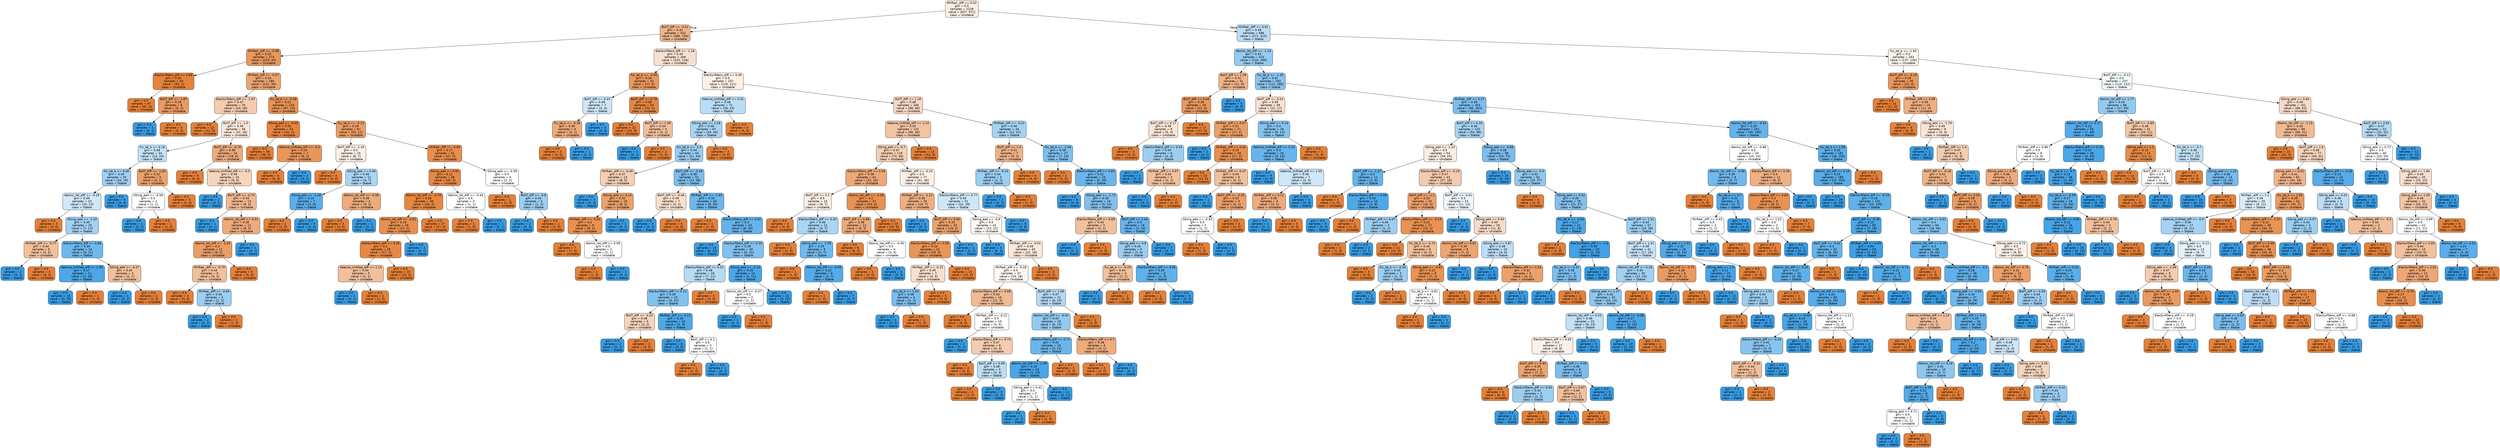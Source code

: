 digraph Tree {
node [shape=box, style="filled, rounded", color="black", fontname=helvetica] ;
edge [fontname=helvetica] ;
0 [label="MirRad._diff <= 0.02\ngini = 0.5\nsamples = 1228\nvalue = [657, 571]\nclass = Unstable", fillcolor="#e5813921"] ;
1 [label="BoilT_diff <= -0.51\ngini = 0.41\nsamples = 542\nvalue = [386, 156]\nclass = Unstable", fillcolor="#e5813998"] ;
0 -> 1 [labeldistance=2.5, labelangle=45, headlabel="True"] ;
2 [label="MirRad._diff <= -0.88\ngini = 0.25\nsamples = 273\nvalue = [233, 40]\nclass = Unstable", fillcolor="#e58139d3"] ;
1 -> 2 ;
3 [label="ElecSurfDens_diff <= 0.89\ngini = 0.02\nsamples = 93\nvalue = [92, 1]\nclass = Unstable", fillcolor="#e58139fc"] ;
2 -> 3 ;
4 [label="gini = 0.0\nsamples = 87\nvalue = [87, 0]\nclass = Unstable", fillcolor="#e58139ff"] ;
3 -> 4 ;
5 [label="BoilT_diff <= -1.87\ngini = 0.28\nsamples = 6\nvalue = [5, 1]\nclass = Unstable", fillcolor="#e58139cc"] ;
3 -> 5 ;
6 [label="gini = 0.0\nsamples = 1\nvalue = [0, 1]\nclass = Stable", fillcolor="#399de5ff"] ;
5 -> 6 ;
7 [label="gini = 0.0\nsamples = 5\nvalue = [5, 0]\nclass = Unstable", fillcolor="#e58139ff"] ;
5 -> 7 ;
8 [label="MirRad._diff <= -0.57\ngini = 0.34\nsamples = 180\nvalue = [141, 39]\nclass = Unstable", fillcolor="#e58139b8"] ;
2 -> 8 ;
9 [label="ElecSurfDens_diff <= -1.97\ngini = 0.47\nsamples = 70\nvalue = [44, 26]\nclass = Unstable", fillcolor="#e5813968"] ;
8 -> 9 ;
10 [label="gini = 0.0\nsamples = 12\nvalue = [12, 0]\nclass = Unstable", fillcolor="#e58139ff"] ;
9 -> 10 ;
11 [label="BoilT_diff <= -1.0\ngini = 0.49\nsamples = 58\nvalue = [32, 26]\nclass = Unstable", fillcolor="#e5813930"] ;
9 -> 11 ;
12 [label="fcc_lat_b <= 0.18\ngini = 0.48\nsamples = 34\nvalue = [14, 20]\nclass = Stable", fillcolor="#399de54d"] ;
11 -> 12 ;
13 [label="fcc_lat_b <= 0.06\ngini = 0.45\nsamples = 29\nvalue = [10, 19]\nclass = Stable", fillcolor="#399de579"] ;
12 -> 13 ;
14 [label="Atomic_Vol_diff <= -0.18\ngini = 0.49\nsamples = 23\nvalue = [10, 13]\nclass = Stable", fillcolor="#399de53b"] ;
13 -> 14 ;
15 [label="gini = 0.0\nsamples = 3\nvalue = [3, 0]\nclass = Unstable", fillcolor="#e58139ff"] ;
14 -> 15 ;
16 [label="GSnrg_add <= -1.33\ngini = 0.45\nsamples = 20\nvalue = [7, 13]\nclass = Stable", fillcolor="#399de576"] ;
14 -> 16 ;
17 [label="MirRad._diff <= -0.77\ngini = 0.44\nsamples = 6\nvalue = [4, 2]\nclass = Unstable", fillcolor="#e581397f"] ;
16 -> 17 ;
18 [label="gini = 0.0\nsamples = 2\nvalue = [0, 2]\nclass = Stable", fillcolor="#399de5ff"] ;
17 -> 18 ;
19 [label="gini = 0.0\nsamples = 4\nvalue = [4, 0]\nclass = Unstable", fillcolor="#e58139ff"] ;
17 -> 19 ;
20 [label="ElecSurfDens_diff <= 0.66\ngini = 0.34\nsamples = 14\nvalue = [3, 11]\nclass = Stable", fillcolor="#399de5b9"] ;
16 -> 20 ;
21 [label="Valence_Unfilled_diff <= 1.95\ngini = 0.17\nsamples = 11\nvalue = [1, 10]\nclass = Stable", fillcolor="#399de5e6"] ;
20 -> 21 ;
22 [label="gini = 0.0\nsamples = 10\nvalue = [0, 10]\nclass = Stable", fillcolor="#399de5ff"] ;
21 -> 22 ;
23 [label="gini = 0.0\nsamples = 1\nvalue = [1, 0]\nclass = Unstable", fillcolor="#e58139ff"] ;
21 -> 23 ;
24 [label="GSnrg_add <= -0.17\ngini = 0.44\nsamples = 3\nvalue = [2, 1]\nclass = Unstable", fillcolor="#e581397f"] ;
20 -> 24 ;
25 [label="gini = 0.0\nsamples = 1\nvalue = [0, 1]\nclass = Stable", fillcolor="#399de5ff"] ;
24 -> 25 ;
26 [label="gini = 0.0\nsamples = 2\nvalue = [2, 0]\nclass = Unstable", fillcolor="#e58139ff"] ;
24 -> 26 ;
27 [label="gini = 0.0\nsamples = 6\nvalue = [0, 6]\nclass = Stable", fillcolor="#399de5ff"] ;
13 -> 27 ;
28 [label="BoilT_diff <= -1.63\ngini = 0.32\nsamples = 5\nvalue = [4, 1]\nclass = Unstable", fillcolor="#e58139bf"] ;
12 -> 28 ;
29 [label="GSnrg_add <= -0.56\ngini = 0.5\nsamples = 2\nvalue = [1, 1]\nclass = Unstable", fillcolor="#e5813900"] ;
28 -> 29 ;
30 [label="gini = 0.0\nsamples = 1\nvalue = [0, 1]\nclass = Stable", fillcolor="#399de5ff"] ;
29 -> 30 ;
31 [label="gini = 0.0\nsamples = 1\nvalue = [1, 0]\nclass = Unstable", fillcolor="#e58139ff"] ;
29 -> 31 ;
32 [label="gini = 0.0\nsamples = 3\nvalue = [3, 0]\nclass = Unstable", fillcolor="#e58139ff"] ;
28 -> 32 ;
33 [label="BoilT_diff <= -0.76\ngini = 0.38\nsamples = 24\nvalue = [18, 6]\nclass = Unstable", fillcolor="#e58139aa"] ;
11 -> 33 ;
34 [label="gini = 0.0\nsamples = 9\nvalue = [9, 0]\nclass = Unstable", fillcolor="#e58139ff"] ;
33 -> 34 ;
35 [label="Valence_Unfilled_diff <= -0.5\ngini = 0.48\nsamples = 15\nvalue = [9, 6]\nclass = Unstable", fillcolor="#e5813955"] ;
33 -> 35 ;
36 [label="gini = 0.0\nsamples = 2\nvalue = [0, 2]\nclass = Stable", fillcolor="#399de5ff"] ;
35 -> 36 ;
37 [label="BoilT_diff <= -0.75\ngini = 0.43\nsamples = 13\nvalue = [9, 4]\nclass = Unstable", fillcolor="#e581398e"] ;
35 -> 37 ;
38 [label="gini = 0.0\nsamples = 1\nvalue = [0, 1]\nclass = Stable", fillcolor="#399de5ff"] ;
37 -> 38 ;
39 [label="Atomic_Vol_diff <= 0.51\ngini = 0.38\nsamples = 12\nvalue = [9, 3]\nclass = Unstable", fillcolor="#e58139aa"] ;
37 -> 39 ;
40 [label="Atomic_Vol_diff <= -0.26\ngini = 0.3\nsamples = 11\nvalue = [9, 2]\nclass = Unstable", fillcolor="#e58139c6"] ;
39 -> 40 ;
41 [label="MirRad._diff <= -0.79\ngini = 0.44\nsamples = 6\nvalue = [4, 2]\nclass = Unstable", fillcolor="#e581397f"] ;
40 -> 41 ;
42 [label="gini = 0.0\nsamples = 3\nvalue = [3, 0]\nclass = Unstable", fillcolor="#e58139ff"] ;
41 -> 42 ;
43 [label="MirRad._diff <= -0.64\ngini = 0.44\nsamples = 3\nvalue = [1, 2]\nclass = Stable", fillcolor="#399de57f"] ;
41 -> 43 ;
44 [label="gini = 0.0\nsamples = 2\nvalue = [0, 2]\nclass = Stable", fillcolor="#399de5ff"] ;
43 -> 44 ;
45 [label="gini = 0.0\nsamples = 1\nvalue = [1, 0]\nclass = Unstable", fillcolor="#e58139ff"] ;
43 -> 45 ;
46 [label="gini = 0.0\nsamples = 5\nvalue = [5, 0]\nclass = Unstable", fillcolor="#e58139ff"] ;
40 -> 46 ;
47 [label="gini = 0.0\nsamples = 1\nvalue = [0, 1]\nclass = Stable", fillcolor="#399de5ff"] ;
39 -> 47 ;
48 [label="fcc_lat_b <= -0.38\ngini = 0.21\nsamples = 110\nvalue = [97, 13]\nclass = Unstable", fillcolor="#e58139dd"] ;
8 -> 48 ;
49 [label="GSnrg_add <= -0.03\ngini = 0.05\nsamples = 43\nvalue = [42, 1]\nclass = Unstable", fillcolor="#e58139f9"] ;
48 -> 49 ;
50 [label="gini = 0.0\nsamples = 36\nvalue = [36, 0]\nclass = Unstable", fillcolor="#e58139ff"] ;
49 -> 50 ;
51 [label="Valence_Unfilled_diff <= -0.5\ngini = 0.24\nsamples = 7\nvalue = [6, 1]\nclass = Unstable", fillcolor="#e58139d4"] ;
49 -> 51 ;
52 [label="gini = 0.0\nsamples = 6\nvalue = [6, 0]\nclass = Unstable", fillcolor="#e58139ff"] ;
51 -> 52 ;
53 [label="gini = 0.0\nsamples = 1\nvalue = [0, 1]\nclass = Stable", fillcolor="#399de5ff"] ;
51 -> 53 ;
54 [label="fcc_lat_b <= -0.15\ngini = 0.29\nsamples = 67\nvalue = [55, 12]\nclass = Unstable", fillcolor="#e58139c7"] ;
48 -> 54 ;
55 [label="BoilT_diff <= -1.43\ngini = 0.5\nsamples = 15\nvalue = [8, 7]\nclass = Unstable", fillcolor="#e5813920"] ;
54 -> 55 ;
56 [label="gini = 0.0\nsamples = 4\nvalue = [4, 0]\nclass = Unstable", fillcolor="#e58139ff"] ;
55 -> 56 ;
57 [label="GSnrg_add <= 0.36\ngini = 0.46\nsamples = 11\nvalue = [4, 7]\nclass = Stable", fillcolor="#399de56d"] ;
55 -> 57 ;
58 [label="GSnrg_add <= -2.28\ngini = 0.24\nsamples = 7\nvalue = [1, 6]\nclass = Stable", fillcolor="#399de5d4"] ;
57 -> 58 ;
59 [label="gini = 0.0\nsamples = 1\nvalue = [1, 0]\nclass = Unstable", fillcolor="#e58139ff"] ;
58 -> 59 ;
60 [label="gini = 0.0\nsamples = 6\nvalue = [0, 6]\nclass = Stable", fillcolor="#399de5ff"] ;
58 -> 60 ;
61 [label="Atomic_Vol_diff <= -0.06\ngini = 0.38\nsamples = 4\nvalue = [3, 1]\nclass = Unstable", fillcolor="#e58139aa"] ;
57 -> 61 ;
62 [label="gini = 0.0\nsamples = 3\nvalue = [3, 0]\nclass = Unstable", fillcolor="#e58139ff"] ;
61 -> 62 ;
63 [label="gini = 0.0\nsamples = 1\nvalue = [0, 1]\nclass = Stable", fillcolor="#399de5ff"] ;
61 -> 63 ;
64 [label="MirRad._diff <= -0.04\ngini = 0.17\nsamples = 52\nvalue = [47, 5]\nclass = Unstable", fillcolor="#e58139e4"] ;
54 -> 64 ;
65 [label="GSnrg_add <= 0.92\ngini = 0.12\nsamples = 48\nvalue = [45, 3]\nclass = Unstable", fillcolor="#e58139ee"] ;
64 -> 65 ;
66 [label="Atomic_Vol_diff <= -0.76\ngini = 0.08\nsamples = 46\nvalue = [44, 2]\nclass = Unstable", fillcolor="#e58139f3"] ;
65 -> 66 ;
67 [label="Atomic_Vol_diff <= -0.81\ngini = 0.19\nsamples = 19\nvalue = [17, 2]\nclass = Unstable", fillcolor="#e58139e1"] ;
66 -> 67 ;
68 [label="ElecSurfDens_diff <= 0.28\ngini = 0.1\nsamples = 18\nvalue = [17, 1]\nclass = Unstable", fillcolor="#e58139f0"] ;
67 -> 68 ;
69 [label="Valence_Unfilled_diff <= 1.14\ngini = 0.44\nsamples = 3\nvalue = [2, 1]\nclass = Unstable", fillcolor="#e581397f"] ;
68 -> 69 ;
70 [label="gini = 0.0\nsamples = 1\nvalue = [0, 1]\nclass = Stable", fillcolor="#399de5ff"] ;
69 -> 70 ;
71 [label="gini = 0.0\nsamples = 2\nvalue = [2, 0]\nclass = Unstable", fillcolor="#e58139ff"] ;
69 -> 71 ;
72 [label="gini = 0.0\nsamples = 15\nvalue = [15, 0]\nclass = Unstable", fillcolor="#e58139ff"] ;
68 -> 72 ;
73 [label="gini = 0.0\nsamples = 1\nvalue = [0, 1]\nclass = Stable", fillcolor="#399de5ff"] ;
67 -> 73 ;
74 [label="gini = 0.0\nsamples = 27\nvalue = [27, 0]\nclass = Unstable", fillcolor="#e58139ff"] ;
66 -> 74 ;
75 [label="Atomic_Vol_diff <= -0.44\ngini = 0.5\nsamples = 2\nvalue = [1, 1]\nclass = Unstable", fillcolor="#e5813900"] ;
65 -> 75 ;
76 [label="gini = 0.0\nsamples = 1\nvalue = [1, 0]\nclass = Unstable", fillcolor="#e58139ff"] ;
75 -> 76 ;
77 [label="gini = 0.0\nsamples = 1\nvalue = [0, 1]\nclass = Stable", fillcolor="#399de5ff"] ;
75 -> 77 ;
78 [label="GSnrg_add <= -0.39\ngini = 0.5\nsamples = 4\nvalue = [2, 2]\nclass = Unstable", fillcolor="#e5813900"] ;
64 -> 78 ;
79 [label="gini = 0.0\nsamples = 1\nvalue = [1, 0]\nclass = Unstable", fillcolor="#e58139ff"] ;
78 -> 79 ;
80 [label="BoilT_diff <= -0.8\ngini = 0.44\nsamples = 3\nvalue = [1, 2]\nclass = Stable", fillcolor="#399de57f"] ;
78 -> 80 ;
81 [label="gini = 0.0\nsamples = 2\nvalue = [0, 2]\nclass = Stable", fillcolor="#399de5ff"] ;
80 -> 81 ;
82 [label="gini = 0.0\nsamples = 1\nvalue = [1, 0]\nclass = Unstable", fillcolor="#e58139ff"] ;
80 -> 82 ;
83 [label="ElecSurfDens_diff <= -1.18\ngini = 0.49\nsamples = 269\nvalue = [153, 116]\nclass = Unstable", fillcolor="#e581393e"] ;
1 -> 83 ;
84 [label="fcc_lat_b <= -0.05\ngini = 0.26\nsamples = 32\nvalue = [27, 5]\nclass = Unstable", fillcolor="#e58139d0"] ;
83 -> 84 ;
85 [label="BoilT_diff <= 0.43\ngini = 0.49\nsamples = 7\nvalue = [3, 4]\nclass = Stable", fillcolor="#399de540"] ;
84 -> 85 ;
86 [label="fcc_lat_b <= -0.26\ngini = 0.38\nsamples = 4\nvalue = [3, 1]\nclass = Unstable", fillcolor="#e58139aa"] ;
85 -> 86 ;
87 [label="gini = 0.0\nsamples = 3\nvalue = [3, 0]\nclass = Unstable", fillcolor="#e58139ff"] ;
86 -> 87 ;
88 [label="gini = 0.0\nsamples = 1\nvalue = [0, 1]\nclass = Stable", fillcolor="#399de5ff"] ;
86 -> 88 ;
89 [label="gini = 0.0\nsamples = 3\nvalue = [0, 3]\nclass = Stable", fillcolor="#399de5ff"] ;
85 -> 89 ;
90 [label="BoilT_diff <= 0.79\ngini = 0.08\nsamples = 25\nvalue = [24, 1]\nclass = Unstable", fillcolor="#e58139f4"] ;
84 -> 90 ;
91 [label="gini = 0.0\nsamples = 22\nvalue = [22, 0]\nclass = Unstable", fillcolor="#e58139ff"] ;
90 -> 91 ;
92 [label="BoilT_diff <= 1.09\ngini = 0.44\nsamples = 3\nvalue = [2, 1]\nclass = Unstable", fillcolor="#e581397f"] ;
90 -> 92 ;
93 [label="gini = 0.0\nsamples = 1\nvalue = [0, 1]\nclass = Stable", fillcolor="#399de5ff"] ;
92 -> 93 ;
94 [label="gini = 0.0\nsamples = 2\nvalue = [2, 0]\nclass = Unstable", fillcolor="#e58139ff"] ;
92 -> 94 ;
95 [label="ElecSurfDens_diff <= 0.39\ngini = 0.5\nsamples = 237\nvalue = [126, 111]\nclass = Unstable", fillcolor="#e581391e"] ;
83 -> 95 ;
96 [label="Valence_Unfilled_diff <= 0.32\ngini = 0.48\nsamples = 71\nvalue = [28, 43]\nclass = Stable", fillcolor="#399de559"] ;
95 -> 96 ;
97 [label="GSnrg_add <= 1.28\ngini = 0.46\nsamples = 67\nvalue = [24, 43]\nclass = Stable", fillcolor="#399de571"] ;
96 -> 97 ;
98 [label="fcc_lat_b <= -1.0\ngini = 0.44\nsamples = 64\nvalue = [21, 43]\nclass = Stable", fillcolor="#399de582"] ;
97 -> 98 ;
99 [label="MirRad._diff <= -0.45\ngini = 0.47\nsamples = 13\nvalue = [8, 5]\nclass = Unstable", fillcolor="#e5813960"] ;
98 -> 99 ;
100 [label="gini = 0.0\nsamples = 3\nvalue = [0, 3]\nclass = Stable", fillcolor="#399de5ff"] ;
99 -> 100 ;
101 [label="GSnrg_add <= 0.14\ngini = 0.32\nsamples = 10\nvalue = [8, 2]\nclass = Unstable", fillcolor="#e58139bf"] ;
99 -> 101 ;
102 [label="MirRad._diff <= -0.01\ngini = 0.2\nsamples = 9\nvalue = [8, 1]\nclass = Unstable", fillcolor="#e58139df"] ;
101 -> 102 ;
103 [label="gini = 0.0\nsamples = 7\nvalue = [7, 0]\nclass = Unstable", fillcolor="#e58139ff"] ;
102 -> 103 ;
104 [label="Atomic_Vol_diff <= 0.09\ngini = 0.5\nsamples = 2\nvalue = [1, 1]\nclass = Unstable", fillcolor="#e5813900"] ;
102 -> 104 ;
105 [label="gini = 0.0\nsamples = 1\nvalue = [1, 0]\nclass = Unstable", fillcolor="#e58139ff"] ;
104 -> 105 ;
106 [label="gini = 0.0\nsamples = 1\nvalue = [0, 1]\nclass = Stable", fillcolor="#399de5ff"] ;
104 -> 106 ;
107 [label="gini = 0.0\nsamples = 1\nvalue = [0, 1]\nclass = Stable", fillcolor="#399de5ff"] ;
101 -> 107 ;
108 [label="BoilT_diff <= -0.39\ngini = 0.38\nsamples = 51\nvalue = [13, 38]\nclass = Stable", fillcolor="#399de5a8"] ;
98 -> 108 ;
109 [label="BoilT_diff <= -0.46\ngini = 0.49\nsamples = 7\nvalue = [4, 3]\nclass = Unstable", fillcolor="#e5813940"] ;
108 -> 109 ;
110 [label="gini = 0.0\nsamples = 3\nvalue = [0, 3]\nclass = Stable", fillcolor="#399de5ff"] ;
109 -> 110 ;
111 [label="gini = 0.0\nsamples = 4\nvalue = [4, 0]\nclass = Unstable", fillcolor="#e58139ff"] ;
109 -> 111 ;
112 [label="MirRad._diff <= -1.93\ngini = 0.33\nsamples = 44\nvalue = [9, 35]\nclass = Stable", fillcolor="#399de5bd"] ;
108 -> 112 ;
113 [label="gini = 0.0\nsamples = 1\nvalue = [1, 0]\nclass = Unstable", fillcolor="#e58139ff"] ;
112 -> 113 ;
114 [label="ElecSurfDens_diff <= 0.02\ngini = 0.3\nsamples = 43\nvalue = [8, 35]\nclass = Stable", fillcolor="#399de5c5"] ;
112 -> 114 ;
115 [label="gini = 0.0\nsamples = 13\nvalue = [0, 13]\nclass = Stable", fillcolor="#399de5ff"] ;
114 -> 115 ;
116 [label="ElecSurfDens_diff <= 0.25\ngini = 0.39\nsamples = 30\nvalue = [8, 22]\nclass = Stable", fillcolor="#399de5a2"] ;
114 -> 116 ;
117 [label="ElecSurfDens_diff <= 0.22\ngini = 0.48\nsamples = 18\nvalue = [7, 11]\nclass = Stable", fillcolor="#399de55d"] ;
116 -> 117 ;
118 [label="ElecSurfDens_diff <= 0.12\ngini = 0.39\nsamples = 15\nvalue = [4, 11]\nclass = Stable", fillcolor="#399de5a2"] ;
117 -> 118 ;
119 [label="BoilT_diff <= -0.22\ngini = 0.48\nsamples = 5\nvalue = [3, 2]\nclass = Unstable", fillcolor="#e5813955"] ;
118 -> 119 ;
120 [label="gini = 0.0\nsamples = 2\nvalue = [0, 2]\nclass = Stable", fillcolor="#399de5ff"] ;
119 -> 120 ;
121 [label="gini = 0.0\nsamples = 3\nvalue = [3, 0]\nclass = Unstable", fillcolor="#e58139ff"] ;
119 -> 121 ;
122 [label="MirRad._diff <= -0.17\ngini = 0.18\nsamples = 10\nvalue = [1, 9]\nclass = Stable", fillcolor="#399de5e3"] ;
118 -> 122 ;
123 [label="gini = 0.0\nsamples = 8\nvalue = [0, 8]\nclass = Stable", fillcolor="#399de5ff"] ;
122 -> 123 ;
124 [label="BoilT_diff <= 0.1\ngini = 0.5\nsamples = 2\nvalue = [1, 1]\nclass = Unstable", fillcolor="#e5813900"] ;
122 -> 124 ;
125 [label="gini = 0.0\nsamples = 1\nvalue = [1, 0]\nclass = Unstable", fillcolor="#e58139ff"] ;
124 -> 125 ;
126 [label="gini = 0.0\nsamples = 1\nvalue = [0, 1]\nclass = Stable", fillcolor="#399de5ff"] ;
124 -> 126 ;
127 [label="gini = 0.0\nsamples = 3\nvalue = [3, 0]\nclass = Unstable", fillcolor="#e58139ff"] ;
117 -> 127 ;
128 [label="GSnrg_add <= -2.13\ngini = 0.15\nsamples = 12\nvalue = [1, 11]\nclass = Stable", fillcolor="#399de5e8"] ;
116 -> 128 ;
129 [label="Atomic_Vol_diff <= -0.37\ngini = 0.5\nsamples = 2\nvalue = [1, 1]\nclass = Unstable", fillcolor="#e5813900"] ;
128 -> 129 ;
130 [label="gini = 0.0\nsamples = 1\nvalue = [0, 1]\nclass = Stable", fillcolor="#399de5ff"] ;
129 -> 130 ;
131 [label="gini = 0.0\nsamples = 1\nvalue = [1, 0]\nclass = Unstable", fillcolor="#e58139ff"] ;
129 -> 131 ;
132 [label="gini = 0.0\nsamples = 10\nvalue = [0, 10]\nclass = Stable", fillcolor="#399de5ff"] ;
128 -> 132 ;
133 [label="gini = 0.0\nsamples = 3\nvalue = [3, 0]\nclass = Unstable", fillcolor="#e58139ff"] ;
97 -> 133 ;
134 [label="gini = 0.0\nsamples = 4\nvalue = [4, 0]\nclass = Unstable", fillcolor="#e58139ff"] ;
96 -> 134 ;
135 [label="BoilT_diff <= 1.18\ngini = 0.48\nsamples = 166\nvalue = [98, 68]\nclass = Unstable", fillcolor="#e581394e"] ;
95 -> 135 ;
136 [label="Valence_Unfilled_diff <= 1.14\ngini = 0.45\nsamples = 132\nvalue = [86, 46]\nclass = Unstable", fillcolor="#e5813977"] ;
135 -> 136 ;
137 [label="GSnrg_add <= -0.7\ngini = 0.47\nsamples = 119\nvalue = [73, 46]\nclass = Unstable", fillcolor="#e581395e"] ;
136 -> 137 ;
138 [label="ElecSurfDens_diff <= 0.59\ngini = 0.36\nsamples = 42\nvalue = [32, 10]\nclass = Unstable", fillcolor="#e58139af"] ;
137 -> 138 ;
139 [label="BoilT_diff <= 0.1\ngini = 0.5\nsamples = 15\nvalue = [8, 7]\nclass = Unstable", fillcolor="#e5813920"] ;
138 -> 139 ;
140 [label="gini = 0.0\nsamples = 4\nvalue = [4, 0]\nclass = Unstable", fillcolor="#e58139ff"] ;
139 -> 140 ;
141 [label="ElecSurfDens_diff <= 0.42\ngini = 0.46\nsamples = 11\nvalue = [4, 7]\nclass = Stable", fillcolor="#399de56d"] ;
139 -> 141 ;
142 [label="gini = 0.0\nsamples = 2\nvalue = [2, 0]\nclass = Unstable", fillcolor="#e58139ff"] ;
141 -> 142 ;
143 [label="GSnrg_add <= -2.05\ngini = 0.35\nsamples = 9\nvalue = [2, 7]\nclass = Stable", fillcolor="#399de5b6"] ;
141 -> 143 ;
144 [label="gini = 0.0\nsamples = 1\nvalue = [1, 0]\nclass = Unstable", fillcolor="#e58139ff"] ;
143 -> 144 ;
145 [label="Atomic_Vol_diff <= -0.56\ngini = 0.22\nsamples = 8\nvalue = [1, 7]\nclass = Stable", fillcolor="#399de5db"] ;
143 -> 145 ;
146 [label="gini = 0.0\nsamples = 1\nvalue = [1, 0]\nclass = Unstable", fillcolor="#e58139ff"] ;
145 -> 146 ;
147 [label="gini = 0.0\nsamples = 7\nvalue = [0, 7]\nclass = Stable", fillcolor="#399de5ff"] ;
145 -> 147 ;
148 [label="Atomic_Vol_diff <= -0.39\ngini = 0.2\nsamples = 27\nvalue = [24, 3]\nclass = Unstable", fillcolor="#e58139df"] ;
138 -> 148 ;
149 [label="BoilT_diff <= 0.68\ngini = 0.38\nsamples = 12\nvalue = [9, 3]\nclass = Unstable", fillcolor="#e58139aa"] ;
148 -> 149 ;
150 [label="gini = 0.0\nsamples = 6\nvalue = [6, 0]\nclass = Unstable", fillcolor="#e58139ff"] ;
149 -> 150 ;
151 [label="Atomic_Vol_diff <= -0.45\ngini = 0.5\nsamples = 6\nvalue = [3, 3]\nclass = Unstable", fillcolor="#e5813900"] ;
149 -> 151 ;
152 [label="gini = 0.0\nsamples = 3\nvalue = [3, 0]\nclass = Unstable", fillcolor="#e58139ff"] ;
151 -> 152 ;
153 [label="gini = 0.0\nsamples = 3\nvalue = [0, 3]\nclass = Stable", fillcolor="#399de5ff"] ;
151 -> 153 ;
154 [label="gini = 0.0\nsamples = 15\nvalue = [15, 0]\nclass = Unstable", fillcolor="#e58139ff"] ;
148 -> 154 ;
155 [label="MirRad._diff <= -0.24\ngini = 0.5\nsamples = 77\nvalue = [41, 36]\nclass = Unstable", fillcolor="#e581391f"] ;
137 -> 155 ;
156 [label="MirRad._diff <= -2.21\ngini = 0.39\nsamples = 26\nvalue = [19, 7]\nclass = Unstable", fillcolor="#e58139a1"] ;
155 -> 156 ;
157 [label="gini = 0.0\nsamples = 2\nvalue = [0, 2]\nclass = Stable", fillcolor="#399de5ff"] ;
156 -> 157 ;
158 [label="BoilT_diff <= 0.92\ngini = 0.33\nsamples = 24\nvalue = [19, 5]\nclass = Unstable", fillcolor="#e58139bc"] ;
156 -> 158 ;
159 [label="ElecSurfDens_diff <= 0.59\ngini = 0.24\nsamples = 22\nvalue = [19, 3]\nclass = Unstable", fillcolor="#e58139d7"] ;
158 -> 159 ;
160 [label="MirRad._diff <= -0.31\ngini = 0.49\nsamples = 7\nvalue = [4, 3]\nclass = Unstable", fillcolor="#e5813940"] ;
159 -> 160 ;
161 [label="fcc_lat_b <= 1.04\ngini = 0.38\nsamples = 4\nvalue = [1, 3]\nclass = Stable", fillcolor="#399de5aa"] ;
160 -> 161 ;
162 [label="gini = 0.0\nsamples = 3\nvalue = [0, 3]\nclass = Stable", fillcolor="#399de5ff"] ;
161 -> 162 ;
163 [label="gini = 0.0\nsamples = 1\nvalue = [1, 0]\nclass = Unstable", fillcolor="#e58139ff"] ;
161 -> 163 ;
164 [label="gini = 0.0\nsamples = 3\nvalue = [3, 0]\nclass = Unstable", fillcolor="#e58139ff"] ;
160 -> 164 ;
165 [label="gini = 0.0\nsamples = 15\nvalue = [15, 0]\nclass = Unstable", fillcolor="#e58139ff"] ;
159 -> 165 ;
166 [label="gini = 0.0\nsamples = 2\nvalue = [0, 2]\nclass = Stable", fillcolor="#399de5ff"] ;
158 -> 166 ;
167 [label="ElecSurfDens_diff <= 0.77\ngini = 0.49\nsamples = 51\nvalue = [22, 29]\nclass = Stable", fillcolor="#399de53e"] ;
155 -> 167 ;
168 [label="GSnrg_add <= -0.6\ngini = 0.5\nsamples = 43\nvalue = [22, 21]\nclass = Unstable", fillcolor="#e581390c"] ;
167 -> 168 ;
169 [label="gini = 0.0\nsamples = 3\nvalue = [0, 3]\nclass = Stable", fillcolor="#399de5ff"] ;
168 -> 169 ;
170 [label="MirRad._diff <= -0.01\ngini = 0.49\nsamples = 40\nvalue = [22, 18]\nclass = Unstable", fillcolor="#e581392e"] ;
168 -> 170 ;
171 [label="MirRad._diff <= -0.18\ngini = 0.5\nsamples = 37\nvalue = [19, 18]\nclass = Unstable", fillcolor="#e581390d"] ;
170 -> 171 ;
172 [label="ElecSurfDens_diff <= 0.68\ngini = 0.43\nsamples = 16\nvalue = [11, 5]\nclass = Unstable", fillcolor="#e581398b"] ;
171 -> 172 ;
173 [label="gini = 0.0\nsamples = 6\nvalue = [6, 0]\nclass = Unstable", fillcolor="#e58139ff"] ;
172 -> 173 ;
174 [label="MirRad._diff <= -0.22\ngini = 0.5\nsamples = 10\nvalue = [5, 5]\nclass = Unstable", fillcolor="#e5813900"] ;
172 -> 174 ;
175 [label="gini = 0.0\nsamples = 2\nvalue = [0, 2]\nclass = Stable", fillcolor="#399de5ff"] ;
174 -> 175 ;
176 [label="ElecSurfDens_diff <= 0.74\ngini = 0.47\nsamples = 8\nvalue = [5, 3]\nclass = Unstable", fillcolor="#e5813966"] ;
174 -> 176 ;
177 [label="gini = 0.0\nsamples = 3\nvalue = [3, 0]\nclass = Unstable", fillcolor="#e58139ff"] ;
176 -> 177 ;
178 [label="BoilT_diff <= 0.89\ngini = 0.48\nsamples = 5\nvalue = [2, 3]\nclass = Stable", fillcolor="#399de555"] ;
176 -> 178 ;
179 [label="gini = 0.0\nsamples = 2\nvalue = [2, 0]\nclass = Unstable", fillcolor="#e58139ff"] ;
178 -> 179 ;
180 [label="gini = 0.0\nsamples = 3\nvalue = [0, 3]\nclass = Stable", fillcolor="#399de5ff"] ;
178 -> 180 ;
181 [label="BoilT_diff <= 1.08\ngini = 0.47\nsamples = 21\nvalue = [8, 13]\nclass = Stable", fillcolor="#399de562"] ;
171 -> 181 ;
182 [label="Atomic_Vol_diff <= -0.02\ngini = 0.43\nsamples = 19\nvalue = [6, 13]\nclass = Stable", fillcolor="#399de589"] ;
181 -> 182 ;
183 [label="ElecSurfDens_diff <= 0.71\ngini = 0.32\nsamples = 15\nvalue = [3, 12]\nclass = Stable", fillcolor="#399de5bf"] ;
182 -> 183 ;
184 [label="Atomic_Vol_diff <= -1.49\ngini = 0.14\nsamples = 13\nvalue = [1, 12]\nclass = Stable", fillcolor="#399de5ea"] ;
183 -> 184 ;
185 [label="GSnrg_add <= 0.41\ngini = 0.5\nsamples = 2\nvalue = [1, 1]\nclass = Unstable", fillcolor="#e5813900"] ;
184 -> 185 ;
186 [label="gini = 0.0\nsamples = 1\nvalue = [0, 1]\nclass = Stable", fillcolor="#399de5ff"] ;
185 -> 186 ;
187 [label="gini = 0.0\nsamples = 1\nvalue = [1, 0]\nclass = Unstable", fillcolor="#e58139ff"] ;
185 -> 187 ;
188 [label="gini = 0.0\nsamples = 11\nvalue = [0, 11]\nclass = Stable", fillcolor="#399de5ff"] ;
184 -> 188 ;
189 [label="gini = 0.0\nsamples = 2\nvalue = [2, 0]\nclass = Unstable", fillcolor="#e58139ff"] ;
183 -> 189 ;
190 [label="ElecSurfDens_diff <= 0.7\ngini = 0.38\nsamples = 4\nvalue = [3, 1]\nclass = Unstable", fillcolor="#e58139aa"] ;
182 -> 190 ;
191 [label="gini = 0.0\nsamples = 3\nvalue = [3, 0]\nclass = Unstable", fillcolor="#e58139ff"] ;
190 -> 191 ;
192 [label="gini = 0.0\nsamples = 1\nvalue = [0, 1]\nclass = Stable", fillcolor="#399de5ff"] ;
190 -> 192 ;
193 [label="gini = 0.0\nsamples = 2\nvalue = [2, 0]\nclass = Unstable", fillcolor="#e58139ff"] ;
181 -> 193 ;
194 [label="gini = 0.0\nsamples = 3\nvalue = [3, 0]\nclass = Unstable", fillcolor="#e58139ff"] ;
170 -> 194 ;
195 [label="gini = 0.0\nsamples = 8\nvalue = [0, 8]\nclass = Stable", fillcolor="#399de5ff"] ;
167 -> 195 ;
196 [label="gini = 0.0\nsamples = 13\nvalue = [13, 0]\nclass = Unstable", fillcolor="#e58139ff"] ;
136 -> 196 ;
197 [label="MirRad._diff <= -0.21\ngini = 0.46\nsamples = 34\nvalue = [12, 22]\nclass = Stable", fillcolor="#399de574"] ;
135 -> 197 ;
198 [label="BoilT_diff <= 1.4\ngini = 0.41\nsamples = 7\nvalue = [5, 2]\nclass = Unstable", fillcolor="#e5813999"] ;
197 -> 198 ;
199 [label="MirRad._diff <= -0.23\ngini = 0.44\nsamples = 3\nvalue = [1, 2]\nclass = Stable", fillcolor="#399de57f"] ;
198 -> 199 ;
200 [label="gini = 0.0\nsamples = 2\nvalue = [0, 2]\nclass = Stable", fillcolor="#399de5ff"] ;
199 -> 200 ;
201 [label="gini = 0.0\nsamples = 1\nvalue = [1, 0]\nclass = Unstable", fillcolor="#e58139ff"] ;
199 -> 201 ;
202 [label="gini = 0.0\nsamples = 4\nvalue = [4, 0]\nclass = Unstable", fillcolor="#e58139ff"] ;
198 -> 202 ;
203 [label="fcc_lat_b <= -1.04\ngini = 0.38\nsamples = 27\nvalue = [7, 20]\nclass = Stable", fillcolor="#399de5a6"] ;
197 -> 203 ;
204 [label="gini = 0.0\nsamples = 2\nvalue = [2, 0]\nclass = Unstable", fillcolor="#e58139ff"] ;
203 -> 204 ;
205 [label="ElecSurfDens_diff <= 0.63\ngini = 0.32\nsamples = 25\nvalue = [5, 20]\nclass = Stable", fillcolor="#399de5bf"] ;
203 -> 205 ;
206 [label="gini = 0.0\nsamples = 6\nvalue = [0, 6]\nclass = Stable", fillcolor="#399de5ff"] ;
205 -> 206 ;
207 [label="GSnrg_add <= -1.73\ngini = 0.39\nsamples = 19\nvalue = [5, 14]\nclass = Stable", fillcolor="#399de5a4"] ;
205 -> 207 ;
208 [label="ElecSurfDens_diff <= 0.69\ngini = 0.44\nsamples = 3\nvalue = [2, 1]\nclass = Unstable", fillcolor="#e581397f"] ;
207 -> 208 ;
209 [label="gini = 0.0\nsamples = 1\nvalue = [0, 1]\nclass = Stable", fillcolor="#399de5ff"] ;
208 -> 209 ;
210 [label="gini = 0.0\nsamples = 2\nvalue = [2, 0]\nclass = Unstable", fillcolor="#e58139ff"] ;
208 -> 210 ;
211 [label="BoilT_diff <= 1.44\ngini = 0.3\nsamples = 16\nvalue = [3, 13]\nclass = Stable", fillcolor="#399de5c4"] ;
207 -> 211 ;
212 [label="GSnrg_add <= 0.8\ngini = 0.44\nsamples = 9\nvalue = [3, 6]\nclass = Stable", fillcolor="#399de57f"] ;
211 -> 212 ;
213 [label="fcc_lat_b <= -0.29\ngini = 0.44\nsamples = 3\nvalue = [2, 1]\nclass = Unstable", fillcolor="#e581397f"] ;
212 -> 213 ;
214 [label="gini = 0.0\nsamples = 1\nvalue = [0, 1]\nclass = Stable", fillcolor="#399de5ff"] ;
213 -> 214 ;
215 [label="gini = 0.0\nsamples = 2\nvalue = [2, 0]\nclass = Unstable", fillcolor="#e58139ff"] ;
213 -> 215 ;
216 [label="ElecSurfDens_diff <= 0.65\ngini = 0.28\nsamples = 6\nvalue = [1, 5]\nclass = Stable", fillcolor="#399de5cc"] ;
212 -> 216 ;
217 [label="gini = 0.0\nsamples = 1\nvalue = [1, 0]\nclass = Unstable", fillcolor="#e58139ff"] ;
216 -> 217 ;
218 [label="gini = 0.0\nsamples = 5\nvalue = [0, 5]\nclass = Stable", fillcolor="#399de5ff"] ;
216 -> 218 ;
219 [label="gini = 0.0\nsamples = 7\nvalue = [0, 7]\nclass = Stable", fillcolor="#399de5ff"] ;
211 -> 219 ;
220 [label="MirRad._diff <= 0.62\ngini = 0.48\nsamples = 686\nvalue = [271, 415]\nclass = Stable", fillcolor="#399de558"] ;
0 -> 220 [labeldistance=2.5, labelangle=-45, headlabel="False"] ;
221 [label="Atomic_Vol_diff <= -1.14\ngini = 0.43\nsamples = 423\nvalue = [134, 289]\nclass = Stable", fillcolor="#399de589"] ;
220 -> 221 ;
222 [label="BoilT_diff <= 1.29\ngini = 0.41\nsamples = 31\nvalue = [22, 9]\nclass = Unstable", fillcolor="#e5813997"] ;
221 -> 222 ;
223 [label="BoilT_diff <= 0.44\ngini = 0.26\nsamples = 26\nvalue = [22, 4]\nclass = Unstable", fillcolor="#e58139d1"] ;
222 -> 223 ;
224 [label="BoilT_diff <= 0.17\ngini = 0.49\nsamples = 9\nvalue = [5, 4]\nclass = Unstable", fillcolor="#e5813933"] ;
223 -> 224 ;
225 [label="gini = 0.0\nsamples = 3\nvalue = [3, 0]\nclass = Unstable", fillcolor="#e58139ff"] ;
224 -> 225 ;
226 [label="ElecSurfDens_diff <= 0.54\ngini = 0.44\nsamples = 6\nvalue = [2, 4]\nclass = Stable", fillcolor="#399de57f"] ;
224 -> 226 ;
227 [label="gini = 0.0\nsamples = 3\nvalue = [0, 3]\nclass = Stable", fillcolor="#399de5ff"] ;
226 -> 227 ;
228 [label="MirRad._diff <= 0.07\ngini = 0.44\nsamples = 3\nvalue = [2, 1]\nclass = Unstable", fillcolor="#e581397f"] ;
226 -> 228 ;
229 [label="gini = 0.0\nsamples = 1\nvalue = [0, 1]\nclass = Stable", fillcolor="#399de5ff"] ;
228 -> 229 ;
230 [label="gini = 0.0\nsamples = 2\nvalue = [2, 0]\nclass = Unstable", fillcolor="#e58139ff"] ;
228 -> 230 ;
231 [label="gini = 0.0\nsamples = 17\nvalue = [17, 0]\nclass = Unstable", fillcolor="#e58139ff"] ;
223 -> 231 ;
232 [label="gini = 0.0\nsamples = 5\nvalue = [0, 5]\nclass = Stable", fillcolor="#399de5ff"] ;
222 -> 232 ;
233 [label="fcc_lat_b <= -1.32\ngini = 0.41\nsamples = 392\nvalue = [112, 280]\nclass = Stable", fillcolor="#399de599"] ;
221 -> 233 ;
234 [label="BoilT_diff <= 0.53\ngini = 0.49\nsamples = 39\nvalue = [22, 17]\nclass = Unstable", fillcolor="#e581393a"] ;
233 -> 234 ;
235 [label="MirRad._diff <= 0.07\ngini = 0.31\nsamples = 21\nvalue = [17, 4]\nclass = Unstable", fillcolor="#e58139c3"] ;
234 -> 235 ;
236 [label="gini = 0.0\nsamples = 2\nvalue = [0, 2]\nclass = Stable", fillcolor="#399de5ff"] ;
235 -> 236 ;
237 [label="MirRad._diff <= 0.44\ngini = 0.19\nsamples = 19\nvalue = [17, 2]\nclass = Unstable", fillcolor="#e58139e1"] ;
235 -> 237 ;
238 [label="gini = 0.0\nsamples = 13\nvalue = [13, 0]\nclass = Unstable", fillcolor="#e58139ff"] ;
237 -> 238 ;
239 [label="MirRad._diff <= 0.47\ngini = 0.44\nsamples = 6\nvalue = [4, 2]\nclass = Unstable", fillcolor="#e581397f"] ;
237 -> 239 ;
240 [label="gini = 0.0\nsamples = 1\nvalue = [0, 1]\nclass = Stable", fillcolor="#399de5ff"] ;
239 -> 240 ;
241 [label="BoilT_diff <= -0.45\ngini = 0.32\nsamples = 5\nvalue = [4, 1]\nclass = Unstable", fillcolor="#e58139bf"] ;
239 -> 241 ;
242 [label="GSnrg_add <= -0.93\ngini = 0.5\nsamples = 2\nvalue = [1, 1]\nclass = Unstable", fillcolor="#e5813900"] ;
241 -> 242 ;
243 [label="gini = 0.0\nsamples = 1\nvalue = [1, 0]\nclass = Unstable", fillcolor="#e58139ff"] ;
242 -> 243 ;
244 [label="gini = 0.0\nsamples = 1\nvalue = [0, 1]\nclass = Stable", fillcolor="#399de5ff"] ;
242 -> 244 ;
245 [label="gini = 0.0\nsamples = 3\nvalue = [3, 0]\nclass = Unstable", fillcolor="#e58139ff"] ;
241 -> 245 ;
246 [label="GSnrg_add <= 0.14\ngini = 0.4\nsamples = 18\nvalue = [5, 13]\nclass = Stable", fillcolor="#399de59d"] ;
234 -> 246 ;
247 [label="Valence_Unfilled_diff <= 0.32\ngini = 0.3\nsamples = 16\nvalue = [3, 13]\nclass = Stable", fillcolor="#399de5c4"] ;
246 -> 247 ;
248 [label="gini = 0.0\nsamples = 9\nvalue = [0, 9]\nclass = Stable", fillcolor="#399de5ff"] ;
247 -> 248 ;
249 [label="Valence_Unfilled_diff <= 1.55\ngini = 0.49\nsamples = 7\nvalue = [3, 4]\nclass = Stable", fillcolor="#399de540"] ;
247 -> 249 ;
250 [label="MirRad._diff <= 0.11\ngini = 0.38\nsamples = 4\nvalue = [3, 1]\nclass = Unstable", fillcolor="#e58139aa"] ;
249 -> 250 ;
251 [label="gini = 0.0\nsamples = 1\nvalue = [0, 1]\nclass = Stable", fillcolor="#399de5ff"] ;
250 -> 251 ;
252 [label="gini = 0.0\nsamples = 3\nvalue = [3, 0]\nclass = Unstable", fillcolor="#e58139ff"] ;
250 -> 252 ;
253 [label="gini = 0.0\nsamples = 3\nvalue = [0, 3]\nclass = Stable", fillcolor="#399de5ff"] ;
249 -> 253 ;
254 [label="gini = 0.0\nsamples = 2\nvalue = [2, 0]\nclass = Unstable", fillcolor="#e58139ff"] ;
246 -> 254 ;
255 [label="MirRad._diff <= 0.27\ngini = 0.38\nsamples = 353\nvalue = [90, 263]\nclass = Stable", fillcolor="#399de5a8"] ;
233 -> 255 ;
256 [label="BoilT_diff <= 0.16\ngini = 0.46\nsamples = 152\nvalue = [54, 98]\nclass = Stable", fillcolor="#399de572"] ;
255 -> 256 ;
257 [label="GSnrg_add <= -1.23\ngini = 0.5\nsamples = 54\nvalue = [29, 25]\nclass = Unstable", fillcolor="#e5813923"] ;
256 -> 257 ;
258 [label="BoilT_diff <= -1.27\ngini = 0.3\nsamples = 11\nvalue = [2, 9]\nclass = Stable", fillcolor="#399de5c6"] ;
257 -> 258 ;
259 [label="gini = 0.0\nsamples = 1\nvalue = [1, 0]\nclass = Unstable", fillcolor="#e58139ff"] ;
258 -> 259 ;
260 [label="ElecSurfDens_diff <= 0.08\ngini = 0.18\nsamples = 10\nvalue = [1, 9]\nclass = Stable", fillcolor="#399de5e3"] ;
258 -> 260 ;
261 [label="gini = 0.0\nsamples = 9\nvalue = [0, 9]\nclass = Stable", fillcolor="#399de5ff"] ;
260 -> 261 ;
262 [label="gini = 0.0\nsamples = 1\nvalue = [1, 0]\nclass = Unstable", fillcolor="#e58139ff"] ;
260 -> 262 ;
263 [label="ElecSurfDens_diff <= -0.19\ngini = 0.47\nsamples = 43\nvalue = [27, 16]\nclass = Unstable", fillcolor="#e5813968"] ;
257 -> 263 ;
264 [label="BoilT_diff <= -1.1\ngini = 0.32\nsamples = 20\nvalue = [16, 4]\nclass = Unstable", fillcolor="#e58139bf"] ;
263 -> 264 ;
265 [label="MirRad._diff <= 0.07\ngini = 0.44\nsamples = 3\nvalue = [1, 2]\nclass = Stable", fillcolor="#399de57f"] ;
264 -> 265 ;
266 [label="gini = 0.0\nsamples = 1\nvalue = [1, 0]\nclass = Unstable", fillcolor="#e58139ff"] ;
265 -> 266 ;
267 [label="gini = 0.0\nsamples = 2\nvalue = [0, 2]\nclass = Stable", fillcolor="#399de5ff"] ;
265 -> 267 ;
268 [label="ElecSurfDens_diff <= -0.23\ngini = 0.21\nsamples = 17\nvalue = [15, 2]\nclass = Unstable", fillcolor="#e58139dd"] ;
264 -> 268 ;
269 [label="gini = 0.0\nsamples = 11\nvalue = [11, 0]\nclass = Unstable", fillcolor="#e58139ff"] ;
268 -> 269 ;
270 [label="fcc_lat_b <= -0.73\ngini = 0.44\nsamples = 6\nvalue = [4, 2]\nclass = Unstable", fillcolor="#e581397f"] ;
268 -> 270 ;
271 [label="gini = 0.0\nsamples = 3\nvalue = [3, 0]\nclass = Unstable", fillcolor="#e58139ff"] ;
270 -> 271 ;
272 [label="fcc_lat_b <= -0.32\ngini = 0.44\nsamples = 3\nvalue = [1, 2]\nclass = Stable", fillcolor="#399de57f"] ;
270 -> 272 ;
273 [label="gini = 0.0\nsamples = 2\nvalue = [0, 2]\nclass = Stable", fillcolor="#399de5ff"] ;
272 -> 273 ;
274 [label="gini = 0.0\nsamples = 1\nvalue = [1, 0]\nclass = Unstable", fillcolor="#e58139ff"] ;
272 -> 274 ;
275 [label="BoilT_diff <= -0.61\ngini = 0.5\nsamples = 23\nvalue = [11, 12]\nclass = Stable", fillcolor="#399de515"] ;
263 -> 275 ;
276 [label="gini = 0.0\nsamples = 4\nvalue = [0, 4]\nclass = Stable", fillcolor="#399de5ff"] ;
275 -> 276 ;
277 [label="GSnrg_add <= 0.63\ngini = 0.49\nsamples = 19\nvalue = [11, 8]\nclass = Unstable", fillcolor="#e5813946"] ;
275 -> 277 ;
278 [label="Atomic_Vol_diff <= 0.81\ngini = 0.35\nsamples = 9\nvalue = [7, 2]\nclass = Unstable", fillcolor="#e58139b6"] ;
277 -> 278 ;
279 [label="GSnrg_add <= -0.81\ngini = 0.22\nsamples = 8\nvalue = [7, 1]\nclass = Unstable", fillcolor="#e58139db"] ;
278 -> 279 ;
280 [label="fcc_lat_b <= -0.81\ngini = 0.5\nsamples = 2\nvalue = [1, 1]\nclass = Unstable", fillcolor="#e5813900"] ;
279 -> 280 ;
281 [label="gini = 0.0\nsamples = 1\nvalue = [1, 0]\nclass = Unstable", fillcolor="#e58139ff"] ;
280 -> 281 ;
282 [label="gini = 0.0\nsamples = 1\nvalue = [0, 1]\nclass = Stable", fillcolor="#399de5ff"] ;
280 -> 282 ;
283 [label="gini = 0.0\nsamples = 6\nvalue = [6, 0]\nclass = Unstable", fillcolor="#e58139ff"] ;
279 -> 283 ;
284 [label="gini = 0.0\nsamples = 1\nvalue = [0, 1]\nclass = Stable", fillcolor="#399de5ff"] ;
278 -> 284 ;
285 [label="GSnrg_add <= 0.87\ngini = 0.48\nsamples = 10\nvalue = [4, 6]\nclass = Stable", fillcolor="#399de555"] ;
277 -> 285 ;
286 [label="gini = 0.0\nsamples = 5\nvalue = [0, 5]\nclass = Stable", fillcolor="#399de5ff"] ;
285 -> 286 ;
287 [label="ElecSurfDens_diff <= 0.33\ngini = 0.32\nsamples = 5\nvalue = [4, 1]\nclass = Unstable", fillcolor="#e58139bf"] ;
285 -> 287 ;
288 [label="gini = 0.0\nsamples = 4\nvalue = [4, 0]\nclass = Unstable", fillcolor="#e58139ff"] ;
287 -> 288 ;
289 [label="gini = 0.0\nsamples = 1\nvalue = [0, 1]\nclass = Stable", fillcolor="#399de5ff"] ;
287 -> 289 ;
290 [label="GSnrg_add <= -0.88\ngini = 0.38\nsamples = 98\nvalue = [25, 73]\nclass = Stable", fillcolor="#399de5a8"] ;
256 -> 290 ;
291 [label="gini = 0.0\nsamples = 16\nvalue = [0, 16]\nclass = Stable", fillcolor="#399de5ff"] ;
290 -> 291 ;
292 [label="GSnrg_add <= -0.5\ngini = 0.42\nsamples = 82\nvalue = [25, 57]\nclass = Stable", fillcolor="#399de58f"] ;
290 -> 292 ;
293 [label="gini = 0.0\nsamples = 4\nvalue = [4, 0]\nclass = Unstable", fillcolor="#e58139ff"] ;
292 -> 293 ;
294 [label="GSnrg_add <= 0.52\ngini = 0.39\nsamples = 78\nvalue = [21, 57]\nclass = Stable", fillcolor="#399de5a1"] ;
292 -> 294 ;
295 [label="fcc_lat_b <= -0.64\ngini = 0.17\nsamples = 21\nvalue = [2, 19]\nclass = Stable", fillcolor="#399de5e4"] ;
294 -> 295 ;
296 [label="gini = 0.0\nsamples = 1\nvalue = [1, 0]\nclass = Unstable", fillcolor="#e58139ff"] ;
295 -> 296 ;
297 [label="ElecSurfDens_diff <= -1.6\ngini = 0.09\nsamples = 20\nvalue = [1, 19]\nclass = Stable", fillcolor="#399de5f2"] ;
295 -> 297 ;
298 [label="fcc_lat_b <= 0.31\ngini = 0.38\nsamples = 4\nvalue = [1, 3]\nclass = Stable", fillcolor="#399de5aa"] ;
297 -> 298 ;
299 [label="gini = 0.0\nsamples = 3\nvalue = [0, 3]\nclass = Stable", fillcolor="#399de5ff"] ;
298 -> 299 ;
300 [label="gini = 0.0\nsamples = 1\nvalue = [1, 0]\nclass = Unstable", fillcolor="#e58139ff"] ;
298 -> 300 ;
301 [label="gini = 0.0\nsamples = 16\nvalue = [0, 16]\nclass = Stable", fillcolor="#399de5ff"] ;
297 -> 301 ;
302 [label="BoilT_diff <= 1.51\ngini = 0.44\nsamples = 57\nvalue = [19, 38]\nclass = Stable", fillcolor="#399de57f"] ;
294 -> 302 ;
303 [label="BoilT_diff <= 1.41\ngini = 0.49\nsamples = 41\nvalue = [17, 24]\nclass = Stable", fillcolor="#399de54a"] ;
302 -> 303 ;
304 [label="Atomic_Vol_diff <= 0.19\ngini = 0.45\nsamples = 35\nvalue = [12, 23]\nclass = Stable", fillcolor="#399de57a"] ;
303 -> 304 ;
305 [label="GSnrg_add <= 1.27\ngini = 0.42\nsamples = 33\nvalue = [10, 23]\nclass = Stable", fillcolor="#399de590"] ;
304 -> 305 ;
306 [label="Atomic_Vol_diff <= 0.03\ngini = 0.48\nsamples = 22\nvalue = [9, 13]\nclass = Stable", fillcolor="#399de54e"] ;
305 -> 306 ;
307 [label="ElecSurfDens_diff <= 0.65\ngini = 0.5\nsamples = 17\nvalue = [9, 8]\nclass = Unstable", fillcolor="#e581391c"] ;
306 -> 307 ;
308 [label="BoilT_diff <= 0.93\ngini = 0.35\nsamples = 9\nvalue = [7, 2]\nclass = Unstable", fillcolor="#e58139b6"] ;
307 -> 308 ;
309 [label="gini = 0.0\nsamples = 6\nvalue = [6, 0]\nclass = Unstable", fillcolor="#e58139ff"] ;
308 -> 309 ;
310 [label="ElecSurfDens_diff <= 0.63\ngini = 0.44\nsamples = 3\nvalue = [1, 2]\nclass = Stable", fillcolor="#399de57f"] ;
308 -> 310 ;
311 [label="gini = 0.0\nsamples = 2\nvalue = [0, 2]\nclass = Stable", fillcolor="#399de5ff"] ;
310 -> 311 ;
312 [label="gini = 0.0\nsamples = 1\nvalue = [1, 0]\nclass = Unstable", fillcolor="#e58139ff"] ;
310 -> 312 ;
313 [label="MirRad._diff <= 0.08\ngini = 0.38\nsamples = 8\nvalue = [2, 6]\nclass = Stable", fillcolor="#399de5aa"] ;
307 -> 313 ;
314 [label="BoilT_diff <= 0.67\ngini = 0.44\nsamples = 3\nvalue = [2, 1]\nclass = Unstable", fillcolor="#e581397f"] ;
313 -> 314 ;
315 [label="gini = 0.0\nsamples = 1\nvalue = [0, 1]\nclass = Stable", fillcolor="#399de5ff"] ;
314 -> 315 ;
316 [label="gini = 0.0\nsamples = 2\nvalue = [2, 0]\nclass = Unstable", fillcolor="#e58139ff"] ;
314 -> 316 ;
317 [label="gini = 0.0\nsamples = 5\nvalue = [0, 5]\nclass = Stable", fillcolor="#399de5ff"] ;
313 -> 317 ;
318 [label="gini = 0.0\nsamples = 5\nvalue = [0, 5]\nclass = Stable", fillcolor="#399de5ff"] ;
306 -> 318 ;
319 [label="Atomic_Vol_diff <= -0.08\ngini = 0.17\nsamples = 11\nvalue = [1, 10]\nclass = Stable", fillcolor="#399de5e6"] ;
305 -> 319 ;
320 [label="gini = 0.0\nsamples = 10\nvalue = [0, 10]\nclass = Stable", fillcolor="#399de5ff"] ;
319 -> 320 ;
321 [label="gini = 0.0\nsamples = 1\nvalue = [1, 0]\nclass = Unstable", fillcolor="#e58139ff"] ;
319 -> 321 ;
322 [label="gini = 0.0\nsamples = 2\nvalue = [2, 0]\nclass = Unstable", fillcolor="#e58139ff"] ;
304 -> 322 ;
323 [label="Atomic_Vol_diff <= -0.75\ngini = 0.28\nsamples = 6\nvalue = [5, 1]\nclass = Unstable", fillcolor="#e58139cc"] ;
303 -> 323 ;
324 [label="gini = 0.0\nsamples = 1\nvalue = [0, 1]\nclass = Stable", fillcolor="#399de5ff"] ;
323 -> 324 ;
325 [label="gini = 0.0\nsamples = 5\nvalue = [5, 0]\nclass = Unstable", fillcolor="#e58139ff"] ;
323 -> 325 ;
326 [label="GSnrg_add <= 1.52\ngini = 0.22\nsamples = 16\nvalue = [2, 14]\nclass = Stable", fillcolor="#399de5db"] ;
302 -> 326 ;
327 [label="GSnrg_add <= 1.5\ngini = 0.12\nsamples = 15\nvalue = [1, 14]\nclass = Stable", fillcolor="#399de5ed"] ;
326 -> 327 ;
328 [label="gini = 0.0\nsamples = 12\nvalue = [0, 12]\nclass = Stable", fillcolor="#399de5ff"] ;
327 -> 328 ;
329 [label="GSnrg_add <= 1.51\ngini = 0.44\nsamples = 3\nvalue = [1, 2]\nclass = Stable", fillcolor="#399de57f"] ;
327 -> 329 ;
330 [label="gini = 0.0\nsamples = 1\nvalue = [1, 0]\nclass = Unstable", fillcolor="#e58139ff"] ;
329 -> 330 ;
331 [label="gini = 0.0\nsamples = 2\nvalue = [0, 2]\nclass = Stable", fillcolor="#399de5ff"] ;
329 -> 331 ;
332 [label="gini = 0.0\nsamples = 1\nvalue = [1, 0]\nclass = Unstable", fillcolor="#e58139ff"] ;
326 -> 332 ;
333 [label="Atomic_Vol_diff <= -0.44\ngini = 0.29\nsamples = 201\nvalue = [36, 165]\nclass = Stable", fillcolor="#399de5c7"] ;
255 -> 333 ;
334 [label="Atomic_Vol_diff <= -0.88\ngini = 0.5\nsamples = 20\nvalue = [10, 10]\nclass = Unstable", fillcolor="#e5813900"] ;
333 -> 334 ;
335 [label="Atomic_Vol_diff <= -0.98\ngini = 0.35\nsamples = 9\nvalue = [2, 7]\nclass = Stable", fillcolor="#399de5b6"] ;
334 -> 335 ;
336 [label="gini = 0.0\nsamples = 1\nvalue = [1, 0]\nclass = Unstable", fillcolor="#e58139ff"] ;
335 -> 336 ;
337 [label="fcc_lat_b <= 0.7\ngini = 0.22\nsamples = 8\nvalue = [1, 7]\nclass = Stable", fillcolor="#399de5db"] ;
335 -> 337 ;
338 [label="MirRad._diff <= 0.43\ngini = 0.5\nsamples = 2\nvalue = [1, 1]\nclass = Unstable", fillcolor="#e5813900"] ;
337 -> 338 ;
339 [label="gini = 0.0\nsamples = 1\nvalue = [0, 1]\nclass = Stable", fillcolor="#399de5ff"] ;
338 -> 339 ;
340 [label="gini = 0.0\nsamples = 1\nvalue = [1, 0]\nclass = Unstable", fillcolor="#e58139ff"] ;
338 -> 340 ;
341 [label="gini = 0.0\nsamples = 6\nvalue = [0, 6]\nclass = Stable", fillcolor="#399de5ff"] ;
337 -> 341 ;
342 [label="ElecSurfDens_diff <= 0.39\ngini = 0.4\nsamples = 11\nvalue = [8, 3]\nclass = Unstable", fillcolor="#e581399f"] ;
334 -> 342 ;
343 [label="ElecSurfDens_diff <= 0.04\ngini = 0.2\nsamples = 9\nvalue = [8, 1]\nclass = Unstable", fillcolor="#e58139df"] ;
342 -> 343 ;
344 [label="fcc_lat_b <= 1.02\ngini = 0.5\nsamples = 2\nvalue = [1, 1]\nclass = Unstable", fillcolor="#e5813900"] ;
343 -> 344 ;
345 [label="gini = 0.0\nsamples = 1\nvalue = [1, 0]\nclass = Unstable", fillcolor="#e58139ff"] ;
344 -> 345 ;
346 [label="gini = 0.0\nsamples = 1\nvalue = [0, 1]\nclass = Stable", fillcolor="#399de5ff"] ;
344 -> 346 ;
347 [label="gini = 0.0\nsamples = 7\nvalue = [7, 0]\nclass = Unstable", fillcolor="#e58139ff"] ;
343 -> 347 ;
348 [label="gini = 0.0\nsamples = 2\nvalue = [0, 2]\nclass = Stable", fillcolor="#399de5ff"] ;
342 -> 348 ;
349 [label="fcc_lat_b <= 1.56\ngini = 0.25\nsamples = 181\nvalue = [26, 155]\nclass = Stable", fillcolor="#399de5d4"] ;
333 -> 349 ;
350 [label="Atomic_Vol_diff <= 0.18\ngini = 0.24\nsamples = 180\nvalue = [25, 155]\nclass = Stable", fillcolor="#399de5d6"] ;
349 -> 350 ;
351 [label="gini = 0.0\nsamples = 29\nvalue = [0, 29]\nclass = Stable", fillcolor="#399de5ff"] ;
350 -> 351 ;
352 [label="ElecSurfDens_diff <= -0.19\ngini = 0.28\nsamples = 151\nvalue = [25, 126]\nclass = Stable", fillcolor="#399de5cc"] ;
350 -> 352 ;
353 [label="BoilT_diff <= -0.39\ngini = 0.15\nsamples = 85\nvalue = [7, 78]\nclass = Stable", fillcolor="#399de5e8"] ;
352 -> 353 ;
354 [label="BoilT_diff <= -0.41\ngini = 0.3\nsamples = 32\nvalue = [6, 26]\nclass = Stable", fillcolor="#399de5c4"] ;
353 -> 354 ;
355 [label="Atomic_Vol_diff <= 0.29\ngini = 0.27\nsamples = 31\nvalue = [5, 26]\nclass = Stable", fillcolor="#399de5ce"] ;
354 -> 355 ;
356 [label="gini = 0.0\nsamples = 1\nvalue = [1, 0]\nclass = Unstable", fillcolor="#e58139ff"] ;
355 -> 356 ;
357 [label="Atomic_Vol_diff <= 0.93\ngini = 0.23\nsamples = 30\nvalue = [4, 26]\nclass = Stable", fillcolor="#399de5d8"] ;
355 -> 357 ;
358 [label="fcc_lat_b <= -0.45\ngini = 0.14\nsamples = 26\nvalue = [2, 24]\nclass = Stable", fillcolor="#399de5ea"] ;
357 -> 358 ;
359 [label="ElecSurfDens_diff <= -0.34\ngini = 0.41\nsamples = 7\nvalue = [2, 5]\nclass = Stable", fillcolor="#399de599"] ;
358 -> 359 ;
360 [label="BoilT_diff <= -0.92\ngini = 0.44\nsamples = 3\nvalue = [2, 1]\nclass = Unstable", fillcolor="#e581397f"] ;
359 -> 360 ;
361 [label="gini = 0.0\nsamples = 1\nvalue = [0, 1]\nclass = Stable", fillcolor="#399de5ff"] ;
360 -> 361 ;
362 [label="gini = 0.0\nsamples = 2\nvalue = [2, 0]\nclass = Unstable", fillcolor="#e58139ff"] ;
360 -> 362 ;
363 [label="gini = 0.0\nsamples = 4\nvalue = [0, 4]\nclass = Stable", fillcolor="#399de5ff"] ;
359 -> 363 ;
364 [label="gini = 0.0\nsamples = 19\nvalue = [0, 19]\nclass = Stable", fillcolor="#399de5ff"] ;
358 -> 364 ;
365 [label="Atomic_Vol_diff <= 1.11\ngini = 0.5\nsamples = 4\nvalue = [2, 2]\nclass = Unstable", fillcolor="#e5813900"] ;
357 -> 365 ;
366 [label="gini = 0.0\nsamples = 2\nvalue = [2, 0]\nclass = Unstable", fillcolor="#e58139ff"] ;
365 -> 366 ;
367 [label="gini = 0.0\nsamples = 2\nvalue = [0, 2]\nclass = Stable", fillcolor="#399de5ff"] ;
365 -> 367 ;
368 [label="gini = 0.0\nsamples = 1\nvalue = [1, 0]\nclass = Unstable", fillcolor="#e58139ff"] ;
354 -> 368 ;
369 [label="MirRad._diff <= 0.55\ngini = 0.04\nsamples = 53\nvalue = [1, 52]\nclass = Stable", fillcolor="#399de5fa"] ;
353 -> 369 ;
370 [label="gini = 0.0\nsamples = 45\nvalue = [0, 45]\nclass = Stable", fillcolor="#399de5ff"] ;
369 -> 370 ;
371 [label="Atomic_Vol_diff <= 0.74\ngini = 0.22\nsamples = 8\nvalue = [1, 7]\nclass = Stable", fillcolor="#399de5db"] ;
369 -> 371 ;
372 [label="gini = 0.0\nsamples = 1\nvalue = [1, 0]\nclass = Unstable", fillcolor="#e58139ff"] ;
371 -> 372 ;
373 [label="gini = 0.0\nsamples = 7\nvalue = [0, 7]\nclass = Stable", fillcolor="#399de5ff"] ;
371 -> 373 ;
374 [label="Atomic_Vol_diff <= 0.61\ngini = 0.4\nsamples = 66\nvalue = [18, 48]\nclass = Stable", fillcolor="#399de59f"] ;
352 -> 374 ;
375 [label="Atomic_Vol_diff <= 0.19\ngini = 0.3\nsamples = 49\nvalue = [9, 40]\nclass = Stable", fillcolor="#399de5c6"] ;
374 -> 375 ;
376 [label="gini = 0.0\nsamples = 1\nvalue = [1, 0]\nclass = Unstable", fillcolor="#e58139ff"] ;
375 -> 376 ;
377 [label="Valence_Unfilled_diff <= -0.5\ngini = 0.28\nsamples = 48\nvalue = [8, 40]\nclass = Stable", fillcolor="#399de5cc"] ;
375 -> 377 ;
378 [label="gini = 0.0\nsamples = 11\nvalue = [0, 11]\nclass = Stable", fillcolor="#399de5ff"] ;
377 -> 378 ;
379 [label="GSnrg_add <= -0.02\ngini = 0.34\nsamples = 37\nvalue = [8, 29]\nclass = Stable", fillcolor="#399de5b9"] ;
377 -> 379 ;
380 [label="Valence_Unfilled_diff <= 1.14\ngini = 0.44\nsamples = 3\nvalue = [2, 1]\nclass = Unstable", fillcolor="#e581397f"] ;
379 -> 380 ;
381 [label="gini = 0.0\nsamples = 2\nvalue = [2, 0]\nclass = Unstable", fillcolor="#e58139ff"] ;
380 -> 381 ;
382 [label="gini = 0.0\nsamples = 1\nvalue = [0, 1]\nclass = Stable", fillcolor="#399de5ff"] ;
380 -> 382 ;
383 [label="MirRad._diff <= 0.4\ngini = 0.29\nsamples = 34\nvalue = [6, 28]\nclass = Stable", fillcolor="#399de5c8"] ;
379 -> 383 ;
384 [label="Atomic_Vol_diff <= 0.3\ngini = 0.2\nsamples = 27\nvalue = [3, 24]\nclass = Stable", fillcolor="#399de5df"] ;
383 -> 384 ;
385 [label="Atomic_Vol_diff <= 0.29\ngini = 0.42\nsamples = 10\nvalue = [3, 7]\nclass = Stable", fillcolor="#399de592"] ;
384 -> 385 ;
386 [label="BoilT_diff <= 0.19\ngini = 0.22\nsamples = 8\nvalue = [1, 7]\nclass = Stable", fillcolor="#399de5db"] ;
385 -> 386 ;
387 [label="GSnrg_add <= 0.71\ngini = 0.5\nsamples = 2\nvalue = [1, 1]\nclass = Unstable", fillcolor="#e5813900"] ;
386 -> 387 ;
388 [label="gini = 0.0\nsamples = 1\nvalue = [0, 1]\nclass = Stable", fillcolor="#399de5ff"] ;
387 -> 388 ;
389 [label="gini = 0.0\nsamples = 1\nvalue = [1, 0]\nclass = Unstable", fillcolor="#e58139ff"] ;
387 -> 389 ;
390 [label="gini = 0.0\nsamples = 6\nvalue = [0, 6]\nclass = Stable", fillcolor="#399de5ff"] ;
386 -> 390 ;
391 [label="gini = 0.0\nsamples = 2\nvalue = [2, 0]\nclass = Unstable", fillcolor="#e58139ff"] ;
385 -> 391 ;
392 [label="gini = 0.0\nsamples = 17\nvalue = [0, 17]\nclass = Stable", fillcolor="#399de5ff"] ;
384 -> 392 ;
393 [label="BoilT_diff <= 0.04\ngini = 0.49\nsamples = 7\nvalue = [3, 4]\nclass = Stable", fillcolor="#399de540"] ;
383 -> 393 ;
394 [label="gini = 0.0\nsamples = 2\nvalue = [0, 2]\nclass = Stable", fillcolor="#399de5ff"] ;
393 -> 394 ;
395 [label="GSnrg_add <= 0.55\ngini = 0.48\nsamples = 5\nvalue = [3, 2]\nclass = Unstable", fillcolor="#e5813955"] ;
393 -> 395 ;
396 [label="gini = 0.0\nsamples = 2\nvalue = [2, 0]\nclass = Unstable", fillcolor="#e58139ff"] ;
395 -> 396 ;
397 [label="MirRad._diff <= 0.42\ngini = 0.44\nsamples = 3\nvalue = [1, 2]\nclass = Stable", fillcolor="#399de57f"] ;
395 -> 397 ;
398 [label="gini = 0.0\nsamples = 1\nvalue = [1, 0]\nclass = Unstable", fillcolor="#e58139ff"] ;
397 -> 398 ;
399 [label="gini = 0.0\nsamples = 2\nvalue = [0, 2]\nclass = Stable", fillcolor="#399de5ff"] ;
397 -> 399 ;
400 [label="GSnrg_add <= 0.72\ngini = 0.5\nsamples = 17\nvalue = [9, 8]\nclass = Unstable", fillcolor="#e581391c"] ;
374 -> 400 ;
401 [label="Atomic_Vol_diff <= 0.79\ngini = 0.32\nsamples = 10\nvalue = [8, 2]\nclass = Unstable", fillcolor="#e58139bf"] ;
400 -> 401 ;
402 [label="gini = 0.0\nsamples = 7\nvalue = [7, 0]\nclass = Unstable", fillcolor="#e58139ff"] ;
401 -> 402 ;
403 [label="BoilT_diff <= 0.39\ngini = 0.44\nsamples = 3\nvalue = [1, 2]\nclass = Stable", fillcolor="#399de57f"] ;
401 -> 403 ;
404 [label="gini = 0.0\nsamples = 1\nvalue = [0, 1]\nclass = Stable", fillcolor="#399de5ff"] ;
403 -> 404 ;
405 [label="MirRad._diff <= 0.56\ngini = 0.5\nsamples = 2\nvalue = [1, 1]\nclass = Unstable", fillcolor="#e5813900"] ;
403 -> 405 ;
406 [label="gini = 0.0\nsamples = 1\nvalue = [1, 0]\nclass = Unstable", fillcolor="#e58139ff"] ;
405 -> 406 ;
407 [label="gini = 0.0\nsamples = 1\nvalue = [0, 1]\nclass = Stable", fillcolor="#399de5ff"] ;
405 -> 407 ;
408 [label="MirRad._diff <= 0.41\ngini = 0.24\nsamples = 7\nvalue = [1, 6]\nclass = Stable", fillcolor="#399de5d4"] ;
400 -> 408 ;
409 [label="gini = 0.0\nsamples = 1\nvalue = [1, 0]\nclass = Unstable", fillcolor="#e58139ff"] ;
408 -> 409 ;
410 [label="gini = 0.0\nsamples = 6\nvalue = [0, 6]\nclass = Stable", fillcolor="#399de5ff"] ;
408 -> 410 ;
411 [label="gini = 0.0\nsamples = 1\nvalue = [1, 0]\nclass = Unstable", fillcolor="#e58139ff"] ;
349 -> 411 ;
412 [label="fcc_lat_b <= -1.93\ngini = 0.5\nsamples = 263\nvalue = [137, 126]\nclass = Unstable", fillcolor="#e5813914"] ;
220 -> 412 ;
413 [label="BoilT_diff <= -0.19\ngini = 0.26\nsamples = 26\nvalue = [22, 4]\nclass = Unstable", fillcolor="#e58139d1"] ;
412 -> 413 ;
414 [label="gini = 0.0\nsamples = 11\nvalue = [11, 0]\nclass = Unstable", fillcolor="#e58139ff"] ;
413 -> 414 ;
415 [label="MirRad._diff <= 0.89\ngini = 0.39\nsamples = 15\nvalue = [11, 4]\nclass = Unstable", fillcolor="#e58139a2"] ;
413 -> 415 ;
416 [label="gini = 0.0\nsamples = 6\nvalue = [6, 0]\nclass = Unstable", fillcolor="#e58139ff"] ;
415 -> 416 ;
417 [label="GSnrg_add <= -1.79\ngini = 0.49\nsamples = 9\nvalue = [5, 4]\nclass = Unstable", fillcolor="#e5813933"] ;
415 -> 417 ;
418 [label="gini = 0.0\nsamples = 1\nvalue = [0, 1]\nclass = Stable", fillcolor="#399de5ff"] ;
417 -> 418 ;
419 [label="MirRad._diff <= 1.4\ngini = 0.47\nsamples = 8\nvalue = [5, 3]\nclass = Unstable", fillcolor="#e5813966"] ;
417 -> 419 ;
420 [label="BoilT_diff <= -0.18\ngini = 0.41\nsamples = 7\nvalue = [5, 2]\nclass = Unstable", fillcolor="#e5813999"] ;
419 -> 420 ;
421 [label="gini = 0.0\nsamples = 1\nvalue = [0, 1]\nclass = Stable", fillcolor="#399de5ff"] ;
420 -> 421 ;
422 [label="BoilT_diff <= 0.54\ngini = 0.28\nsamples = 6\nvalue = [5, 1]\nclass = Unstable", fillcolor="#e58139cc"] ;
420 -> 422 ;
423 [label="gini = 0.0\nsamples = 5\nvalue = [5, 0]\nclass = Unstable", fillcolor="#e58139ff"] ;
422 -> 423 ;
424 [label="gini = 0.0\nsamples = 1\nvalue = [0, 1]\nclass = Stable", fillcolor="#399de5ff"] ;
422 -> 424 ;
425 [label="gini = 0.0\nsamples = 1\nvalue = [0, 1]\nclass = Stable", fillcolor="#399de5ff"] ;
419 -> 425 ;
426 [label="BoilT_diff <= -0.12\ngini = 0.5\nsamples = 237\nvalue = [115, 122]\nclass = Stable", fillcolor="#399de50f"] ;
412 -> 426 ;
427 [label="Atomic_Vol_diff <= 1.77\ngini = 0.43\nsamples = 86\nvalue = [27, 59]\nclass = Stable", fillcolor="#399de58a"] ;
426 -> 427 ;
428 [label="Atomic_Vol_diff <= 0.17\ngini = 0.22\nsamples = 55\nvalue = [7, 48]\nclass = Stable", fillcolor="#399de5da"] ;
427 -> 428 ;
429 [label="MirRad._diff <= 0.86\ngini = 0.5\nsamples = 6\nvalue = [3, 3]\nclass = Unstable", fillcolor="#e5813900"] ;
428 -> 429 ;
430 [label="GSnrg_add <= 0.35\ngini = 0.38\nsamples = 4\nvalue = [3, 1]\nclass = Unstable", fillcolor="#e58139aa"] ;
429 -> 430 ;
431 [label="gini = 0.0\nsamples = 1\nvalue = [0, 1]\nclass = Stable", fillcolor="#399de5ff"] ;
430 -> 431 ;
432 [label="gini = 0.0\nsamples = 3\nvalue = [3, 0]\nclass = Unstable", fillcolor="#e58139ff"] ;
430 -> 432 ;
433 [label="gini = 0.0\nsamples = 2\nvalue = [0, 2]\nclass = Stable", fillcolor="#399de5ff"] ;
429 -> 433 ;
434 [label="ElecSurfDens_diff <= 0.14\ngini = 0.15\nsamples = 49\nvalue = [4, 45]\nclass = Stable", fillcolor="#399de5e8"] ;
428 -> 434 ;
435 [label="fcc_lat_b <= -0.7\ngini = 0.12\nsamples = 48\nvalue = [3, 45]\nclass = Stable", fillcolor="#399de5ee"] ;
434 -> 435 ;
436 [label="fcc_lat_b <= -0.99\ngini = 0.27\nsamples = 19\nvalue = [3, 16]\nclass = Stable", fillcolor="#399de5cf"] ;
435 -> 436 ;
437 [label="Atomic_Vol_diff <= 0.85\ngini = 0.12\nsamples = 16\nvalue = [1, 15]\nclass = Stable", fillcolor="#399de5ee"] ;
436 -> 437 ;
438 [label="gini = 0.0\nsamples = 1\nvalue = [1, 0]\nclass = Unstable", fillcolor="#e58139ff"] ;
437 -> 438 ;
439 [label="gini = 0.0\nsamples = 15\nvalue = [0, 15]\nclass = Stable", fillcolor="#399de5ff"] ;
437 -> 439 ;
440 [label="MirRad._diff <= 0.78\ngini = 0.44\nsamples = 3\nvalue = [2, 1]\nclass = Unstable", fillcolor="#e581397f"] ;
436 -> 440 ;
441 [label="gini = 0.0\nsamples = 1\nvalue = [0, 1]\nclass = Stable", fillcolor="#399de5ff"] ;
440 -> 441 ;
442 [label="gini = 0.0\nsamples = 2\nvalue = [2, 0]\nclass = Unstable", fillcolor="#e58139ff"] ;
440 -> 442 ;
443 [label="gini = 0.0\nsamples = 29\nvalue = [0, 29]\nclass = Stable", fillcolor="#399de5ff"] ;
435 -> 443 ;
444 [label="gini = 0.0\nsamples = 1\nvalue = [1, 0]\nclass = Unstable", fillcolor="#e58139ff"] ;
434 -> 444 ;
445 [label="BoilT_diff <= -0.85\ngini = 0.46\nsamples = 31\nvalue = [20, 11]\nclass = Unstable", fillcolor="#e5813973"] ;
427 -> 445 ;
446 [label="GSnrg_add <= 1.1\ngini = 0.13\nsamples = 14\nvalue = [13, 1]\nclass = Unstable", fillcolor="#e58139eb"] ;
445 -> 446 ;
447 [label="gini = 0.0\nsamples = 12\nvalue = [12, 0]\nclass = Unstable", fillcolor="#e58139ff"] ;
446 -> 447 ;
448 [label="BoilT_diff <= -0.94\ngini = 0.5\nsamples = 2\nvalue = [1, 1]\nclass = Unstable", fillcolor="#e5813900"] ;
446 -> 448 ;
449 [label="gini = 0.0\nsamples = 1\nvalue = [1, 0]\nclass = Unstable", fillcolor="#e58139ff"] ;
448 -> 449 ;
450 [label="gini = 0.0\nsamples = 1\nvalue = [0, 1]\nclass = Stable", fillcolor="#399de5ff"] ;
448 -> 450 ;
451 [label="fcc_lat_b <= -0.7\ngini = 0.48\nsamples = 17\nvalue = [7, 10]\nclass = Stable", fillcolor="#399de54d"] ;
445 -> 451 ;
452 [label="gini = 0.0\nsamples = 4\nvalue = [4, 0]\nclass = Unstable", fillcolor="#e58139ff"] ;
451 -> 452 ;
453 [label="GSnrg_add <= 1.24\ngini = 0.36\nsamples = 13\nvalue = [3, 10]\nclass = Stable", fillcolor="#399de5b3"] ;
451 -> 453 ;
454 [label="gini = 0.0\nsamples = 10\nvalue = [0, 10]\nclass = Stable", fillcolor="#399de5ff"] ;
453 -> 454 ;
455 [label="gini = 0.0\nsamples = 3\nvalue = [3, 0]\nclass = Unstable", fillcolor="#e58139ff"] ;
453 -> 455 ;
456 [label="GSnrg_add <= 0.64\ngini = 0.49\nsamples = 151\nvalue = [88, 63]\nclass = Unstable", fillcolor="#e5813948"] ;
426 -> 456 ;
457 [label="Atomic_Vol_diff <= -1.15\ngini = 0.43\nsamples = 99\nvalue = [68, 31]\nclass = Unstable", fillcolor="#e581398b"] ;
456 -> 457 ;
458 [label="gini = 0.0\nsamples = 22\nvalue = [22, 0]\nclass = Unstable", fillcolor="#e58139ff"] ;
457 -> 458 ;
459 [label="BoilT_diff <= 1.6\ngini = 0.48\nsamples = 77\nvalue = [46, 31]\nclass = Unstable", fillcolor="#e5813953"] ;
457 -> 459 ;
460 [label="GSnrg_add <= 0.02\ngini = 0.41\nsamples = 62\nvalue = [44, 18]\nclass = Unstable", fillcolor="#e5813997"] ;
459 -> 460 ;
461 [label="MirRad._diff <= 1.1\ngini = 0.49\nsamples = 20\nvalue = [9, 11]\nclass = Stable", fillcolor="#399de52e"] ;
460 -> 461 ;
462 [label="Valence_Unfilled_diff <= -0.5\ngini = 0.46\nsamples = 17\nvalue = [6, 11]\nclass = Stable", fillcolor="#399de574"] ;
461 -> 462 ;
463 [label="gini = 0.0\nsamples = 4\nvalue = [0, 4]\nclass = Stable", fillcolor="#399de5ff"] ;
462 -> 463 ;
464 [label="GSnrg_add <= -0.11\ngini = 0.5\nsamples = 13\nvalue = [6, 7]\nclass = Stable", fillcolor="#399de524"] ;
462 -> 464 ;
465 [label="GSnrg_add <= -1.06\ngini = 0.47\nsamples = 8\nvalue = [5, 3]\nclass = Unstable", fillcolor="#e5813966"] ;
464 -> 465 ;
466 [label="gini = 0.0\nsamples = 2\nvalue = [0, 2]\nclass = Stable", fillcolor="#399de5ff"] ;
465 -> 466 ;
467 [label="Atomic_Vol_diff <= 1.04\ngini = 0.28\nsamples = 6\nvalue = [5, 1]\nclass = Unstable", fillcolor="#e58139cc"] ;
465 -> 467 ;
468 [label="gini = 0.0\nsamples = 4\nvalue = [4, 0]\nclass = Unstable", fillcolor="#e58139ff"] ;
467 -> 468 ;
469 [label="ElecSurfDens_diff <= -0.28\ngini = 0.5\nsamples = 2\nvalue = [1, 1]\nclass = Unstable", fillcolor="#e5813900"] ;
467 -> 469 ;
470 [label="gini = 0.0\nsamples = 1\nvalue = [1, 0]\nclass = Unstable", fillcolor="#e58139ff"] ;
469 -> 470 ;
471 [label="gini = 0.0\nsamples = 1\nvalue = [0, 1]\nclass = Stable", fillcolor="#399de5ff"] ;
469 -> 471 ;
472 [label="BoilT_diff <= 0.34\ngini = 0.32\nsamples = 5\nvalue = [1, 4]\nclass = Stable", fillcolor="#399de5bf"] ;
464 -> 472 ;
473 [label="gini = 0.0\nsamples = 1\nvalue = [1, 0]\nclass = Unstable", fillcolor="#e58139ff"] ;
472 -> 473 ;
474 [label="gini = 0.0\nsamples = 4\nvalue = [0, 4]\nclass = Stable", fillcolor="#399de5ff"] ;
472 -> 474 ;
475 [label="gini = 0.0\nsamples = 3\nvalue = [3, 0]\nclass = Unstable", fillcolor="#e58139ff"] ;
461 -> 475 ;
476 [label="fcc_lat_b <= 1.05\ngini = 0.28\nsamples = 42\nvalue = [35, 7]\nclass = Unstable", fillcolor="#e58139cc"] ;
460 -> 476 ;
477 [label="ElecSurfDens_diff <= -1.07\ngini = 0.22\nsamples = 39\nvalue = [34, 5]\nclass = Unstable", fillcolor="#e58139da"] ;
476 -> 477 ;
478 [label="gini = 0.0\nsamples = 1\nvalue = [0, 1]\nclass = Stable", fillcolor="#399de5ff"] ;
477 -> 478 ;
479 [label="BoilT_diff <= 0.49\ngini = 0.19\nsamples = 38\nvalue = [34, 4]\nclass = Unstable", fillcolor="#e58139e1"] ;
477 -> 479 ;
480 [label="gini = 0.0\nsamples = 16\nvalue = [16, 0]\nclass = Unstable", fillcolor="#e58139ff"] ;
479 -> 480 ;
481 [label="BoilT_diff <= 0.54\ngini = 0.3\nsamples = 22\nvalue = [18, 4]\nclass = Unstable", fillcolor="#e58139c6"] ;
479 -> 481 ;
482 [label="Atomic_Vol_diff <= -0.1\ngini = 0.48\nsamples = 5\nvalue = [2, 3]\nclass = Stable", fillcolor="#399de555"] ;
481 -> 482 ;
483 [label="GSnrg_add <= 0.03\ngini = 0.38\nsamples = 4\nvalue = [1, 3]\nclass = Stable", fillcolor="#399de5aa"] ;
482 -> 483 ;
484 [label="gini = 0.0\nsamples = 1\nvalue = [1, 0]\nclass = Unstable", fillcolor="#e58139ff"] ;
483 -> 484 ;
485 [label="gini = 0.0\nsamples = 3\nvalue = [0, 3]\nclass = Stable", fillcolor="#399de5ff"] ;
483 -> 485 ;
486 [label="gini = 0.0\nsamples = 1\nvalue = [1, 0]\nclass = Unstable", fillcolor="#e58139ff"] ;
482 -> 486 ;
487 [label="MirRad._diff <= 1.35\ngini = 0.11\nsamples = 17\nvalue = [16, 1]\nclass = Unstable", fillcolor="#e58139ef"] ;
481 -> 487 ;
488 [label="gini = 0.0\nsamples = 15\nvalue = [15, 0]\nclass = Unstable", fillcolor="#e58139ff"] ;
487 -> 488 ;
489 [label="ElecSurfDens_diff <= -0.68\ngini = 0.5\nsamples = 2\nvalue = [1, 1]\nclass = Unstable", fillcolor="#e5813900"] ;
487 -> 489 ;
490 [label="gini = 0.0\nsamples = 1\nvalue = [1, 0]\nclass = Unstable", fillcolor="#e58139ff"] ;
489 -> 490 ;
491 [label="gini = 0.0\nsamples = 1\nvalue = [0, 1]\nclass = Stable", fillcolor="#399de5ff"] ;
489 -> 491 ;
492 [label="GSnrg_add <= 0.57\ngini = 0.44\nsamples = 3\nvalue = [1, 2]\nclass = Stable", fillcolor="#399de57f"] ;
476 -> 492 ;
493 [label="gini = 0.0\nsamples = 2\nvalue = [0, 2]\nclass = Stable", fillcolor="#399de5ff"] ;
492 -> 493 ;
494 [label="gini = 0.0\nsamples = 1\nvalue = [1, 0]\nclass = Unstable", fillcolor="#e58139ff"] ;
492 -> 494 ;
495 [label="ElecSurfDens_diff <= 0.28\ngini = 0.23\nsamples = 15\nvalue = [2, 13]\nclass = Stable", fillcolor="#399de5d8"] ;
459 -> 495 ;
496 [label="GSnrg_add <= 0.01\ngini = 0.48\nsamples = 5\nvalue = [2, 3]\nclass = Stable", fillcolor="#399de555"] ;
495 -> 496 ;
497 [label="gini = 0.0\nsamples = 2\nvalue = [0, 2]\nclass = Stable", fillcolor="#399de5ff"] ;
496 -> 497 ;
498 [label="Valence_Unfilled_diff <= -0.3\ngini = 0.44\nsamples = 3\nvalue = [2, 1]\nclass = Unstable", fillcolor="#e581397f"] ;
496 -> 498 ;
499 [label="gini = 0.0\nsamples = 1\nvalue = [0, 1]\nclass = Stable", fillcolor="#399de5ff"] ;
498 -> 499 ;
500 [label="gini = 0.0\nsamples = 2\nvalue = [2, 0]\nclass = Unstable", fillcolor="#e58139ff"] ;
498 -> 500 ;
501 [label="gini = 0.0\nsamples = 10\nvalue = [0, 10]\nclass = Stable", fillcolor="#399de5ff"] ;
495 -> 501 ;
502 [label="BoilT_diff <= 0.82\ngini = 0.47\nsamples = 52\nvalue = [20, 32]\nclass = Stable", fillcolor="#399de560"] ;
456 -> 502 ;
503 [label="GSnrg_add <= 0.73\ngini = 0.5\nsamples = 40\nvalue = [20, 20]\nclass = Unstable", fillcolor="#e5813900"] ;
502 -> 503 ;
504 [label="gini = 0.0\nsamples = 5\nvalue = [0, 5]\nclass = Stable", fillcolor="#399de5ff"] ;
503 -> 504 ;
505 [label="GSnrg_add <= 1.84\ngini = 0.49\nsamples = 35\nvalue = [20, 15]\nclass = Unstable", fillcolor="#e5813940"] ;
503 -> 505 ;
506 [label="GSnrg_add <= 1.55\ngini = 0.46\nsamples = 31\nvalue = [20, 11]\nclass = Unstable", fillcolor="#e5813973"] ;
505 -> 506 ;
507 [label="Atomic_Vol_diff <= 0.99\ngini = 0.5\nsamples = 22\nvalue = [11, 11]\nclass = Unstable", fillcolor="#e5813900"] ;
506 -> 507 ;
508 [label="ElecSurfDens_diff <= 0.04\ngini = 0.44\nsamples = 15\nvalue = [10, 5]\nclass = Unstable", fillcolor="#e581397f"] ;
507 -> 508 ;
509 [label="gini = 0.0\nsamples = 2\nvalue = [0, 2]\nclass = Stable", fillcolor="#399de5ff"] ;
508 -> 509 ;
510 [label="ElecSurfDens_diff <= 2.01\ngini = 0.36\nsamples = 13\nvalue = [10, 3]\nclass = Unstable", fillcolor="#e58139b3"] ;
508 -> 510 ;
511 [label="Atomic_Vol_diff <= -0.76\ngini = 0.17\nsamples = 11\nvalue = [10, 1]\nclass = Unstable", fillcolor="#e58139e6"] ;
510 -> 511 ;
512 [label="gini = 0.0\nsamples = 1\nvalue = [0, 1]\nclass = Stable", fillcolor="#399de5ff"] ;
511 -> 512 ;
513 [label="gini = 0.0\nsamples = 10\nvalue = [10, 0]\nclass = Unstable", fillcolor="#e58139ff"] ;
511 -> 513 ;
514 [label="gini = 0.0\nsamples = 2\nvalue = [0, 2]\nclass = Stable", fillcolor="#399de5ff"] ;
510 -> 514 ;
515 [label="Atomic_Vol_diff <= 3.53\ngini = 0.24\nsamples = 7\nvalue = [1, 6]\nclass = Stable", fillcolor="#399de5d4"] ;
507 -> 515 ;
516 [label="gini = 0.0\nsamples = 6\nvalue = [0, 6]\nclass = Stable", fillcolor="#399de5ff"] ;
515 -> 516 ;
517 [label="gini = 0.0\nsamples = 1\nvalue = [1, 0]\nclass = Unstable", fillcolor="#e58139ff"] ;
515 -> 517 ;
518 [label="gini = 0.0\nsamples = 9\nvalue = [9, 0]\nclass = Unstable", fillcolor="#e58139ff"] ;
506 -> 518 ;
519 [label="gini = 0.0\nsamples = 4\nvalue = [0, 4]\nclass = Stable", fillcolor="#399de5ff"] ;
505 -> 519 ;
520 [label="gini = 0.0\nsamples = 12\nvalue = [0, 12]\nclass = Stable", fillcolor="#399de5ff"] ;
502 -> 520 ;
}
